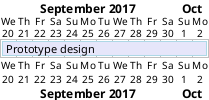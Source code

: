 {
  "sha1": "o3k58zqttog1hjdqtniyx1dbikgay56",
  "insertion": {
    "when": "2024-06-04T17:28:39.337Z",
    "user": "plantuml@gmail.com"
  }
}
@startgantt
Project starts the 20 sept 2017
[Prototype design] as [TASK1] lasts 13 days
[TASK1] is colored in Lavender/LightBlue
@endgantt
